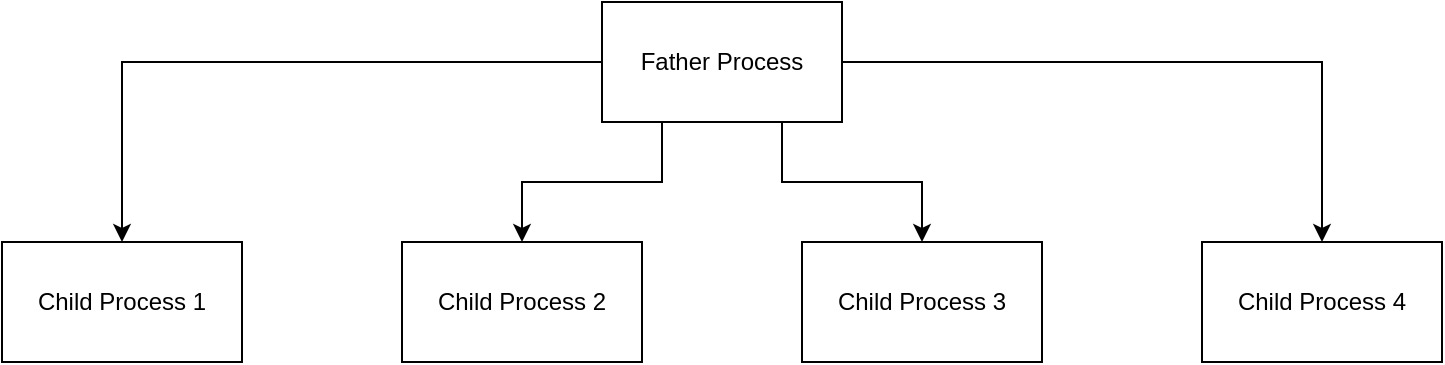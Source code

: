 <mxfile version="22.1.11" type="device">
  <diagram name="Page-1" id="GdrL0fRPoOkr_YfK28SV">
    <mxGraphModel dx="1022" dy="663" grid="1" gridSize="10" guides="1" tooltips="1" connect="1" arrows="1" fold="1" page="1" pageScale="1" pageWidth="850" pageHeight="1100" math="0" shadow="0">
      <root>
        <mxCell id="0" />
        <mxCell id="1" parent="0" />
        <mxCell id="2tXJgI_Ae8P6MSpjEB1S-7" style="edgeStyle=orthogonalEdgeStyle;rounded=0;orthogonalLoop=1;jettySize=auto;html=1;exitX=0;exitY=0.5;exitDx=0;exitDy=0;entryX=0.5;entryY=0;entryDx=0;entryDy=0;" edge="1" parent="1" source="2tXJgI_Ae8P6MSpjEB1S-1" target="2tXJgI_Ae8P6MSpjEB1S-2">
          <mxGeometry relative="1" as="geometry" />
        </mxCell>
        <mxCell id="2tXJgI_Ae8P6MSpjEB1S-8" style="edgeStyle=orthogonalEdgeStyle;rounded=0;orthogonalLoop=1;jettySize=auto;html=1;exitX=0.25;exitY=1;exitDx=0;exitDy=0;entryX=0.5;entryY=0;entryDx=0;entryDy=0;" edge="1" parent="1" source="2tXJgI_Ae8P6MSpjEB1S-1" target="2tXJgI_Ae8P6MSpjEB1S-5">
          <mxGeometry relative="1" as="geometry" />
        </mxCell>
        <mxCell id="2tXJgI_Ae8P6MSpjEB1S-9" style="edgeStyle=orthogonalEdgeStyle;rounded=0;orthogonalLoop=1;jettySize=auto;html=1;exitX=0.75;exitY=1;exitDx=0;exitDy=0;entryX=0.5;entryY=0;entryDx=0;entryDy=0;" edge="1" parent="1" source="2tXJgI_Ae8P6MSpjEB1S-1" target="2tXJgI_Ae8P6MSpjEB1S-4">
          <mxGeometry relative="1" as="geometry" />
        </mxCell>
        <mxCell id="2tXJgI_Ae8P6MSpjEB1S-10" style="edgeStyle=orthogonalEdgeStyle;rounded=0;orthogonalLoop=1;jettySize=auto;html=1;exitX=1;exitY=0.5;exitDx=0;exitDy=0;entryX=0.5;entryY=0;entryDx=0;entryDy=0;" edge="1" parent="1" source="2tXJgI_Ae8P6MSpjEB1S-1" target="2tXJgI_Ae8P6MSpjEB1S-3">
          <mxGeometry relative="1" as="geometry" />
        </mxCell>
        <mxCell id="2tXJgI_Ae8P6MSpjEB1S-1" value="Father Process" style="rounded=0;whiteSpace=wrap;html=1;" vertex="1" parent="1">
          <mxGeometry x="340" y="310" width="120" height="60" as="geometry" />
        </mxCell>
        <mxCell id="2tXJgI_Ae8P6MSpjEB1S-2" value="Child Process 1" style="rounded=0;whiteSpace=wrap;html=1;" vertex="1" parent="1">
          <mxGeometry x="40" y="430" width="120" height="60" as="geometry" />
        </mxCell>
        <mxCell id="2tXJgI_Ae8P6MSpjEB1S-3" value="Child Process 4" style="rounded=0;whiteSpace=wrap;html=1;" vertex="1" parent="1">
          <mxGeometry x="640" y="430" width="120" height="60" as="geometry" />
        </mxCell>
        <mxCell id="2tXJgI_Ae8P6MSpjEB1S-4" value="Child Process 3" style="rounded=0;whiteSpace=wrap;html=1;" vertex="1" parent="1">
          <mxGeometry x="440" y="430" width="120" height="60" as="geometry" />
        </mxCell>
        <mxCell id="2tXJgI_Ae8P6MSpjEB1S-5" value="Child Process 2" style="rounded=0;whiteSpace=wrap;html=1;" vertex="1" parent="1">
          <mxGeometry x="240" y="430" width="120" height="60" as="geometry" />
        </mxCell>
      </root>
    </mxGraphModel>
  </diagram>
</mxfile>
